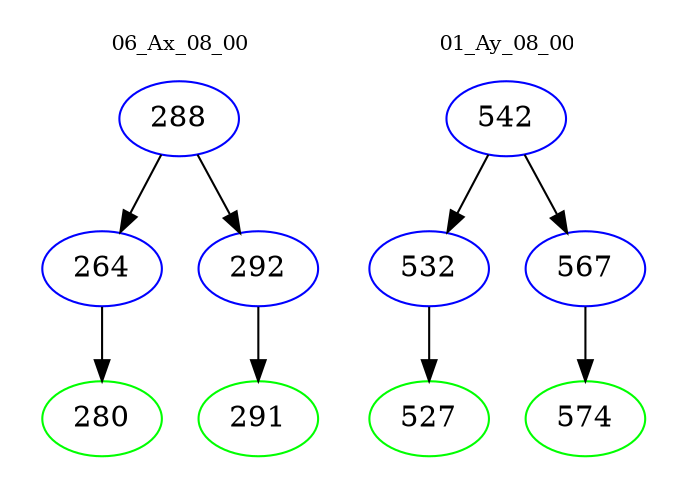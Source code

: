 digraph{
subgraph cluster_0 {
color = white
label = "06_Ax_08_00";
fontsize=10;
T0_288 [label="288", color="blue"]
T0_288 -> T0_264 [color="black"]
T0_264 [label="264", color="blue"]
T0_264 -> T0_280 [color="black"]
T0_280 [label="280", color="green"]
T0_288 -> T0_292 [color="black"]
T0_292 [label="292", color="blue"]
T0_292 -> T0_291 [color="black"]
T0_291 [label="291", color="green"]
}
subgraph cluster_1 {
color = white
label = "01_Ay_08_00";
fontsize=10;
T1_542 [label="542", color="blue"]
T1_542 -> T1_532 [color="black"]
T1_532 [label="532", color="blue"]
T1_532 -> T1_527 [color="black"]
T1_527 [label="527", color="green"]
T1_542 -> T1_567 [color="black"]
T1_567 [label="567", color="blue"]
T1_567 -> T1_574 [color="black"]
T1_574 [label="574", color="green"]
}
}
